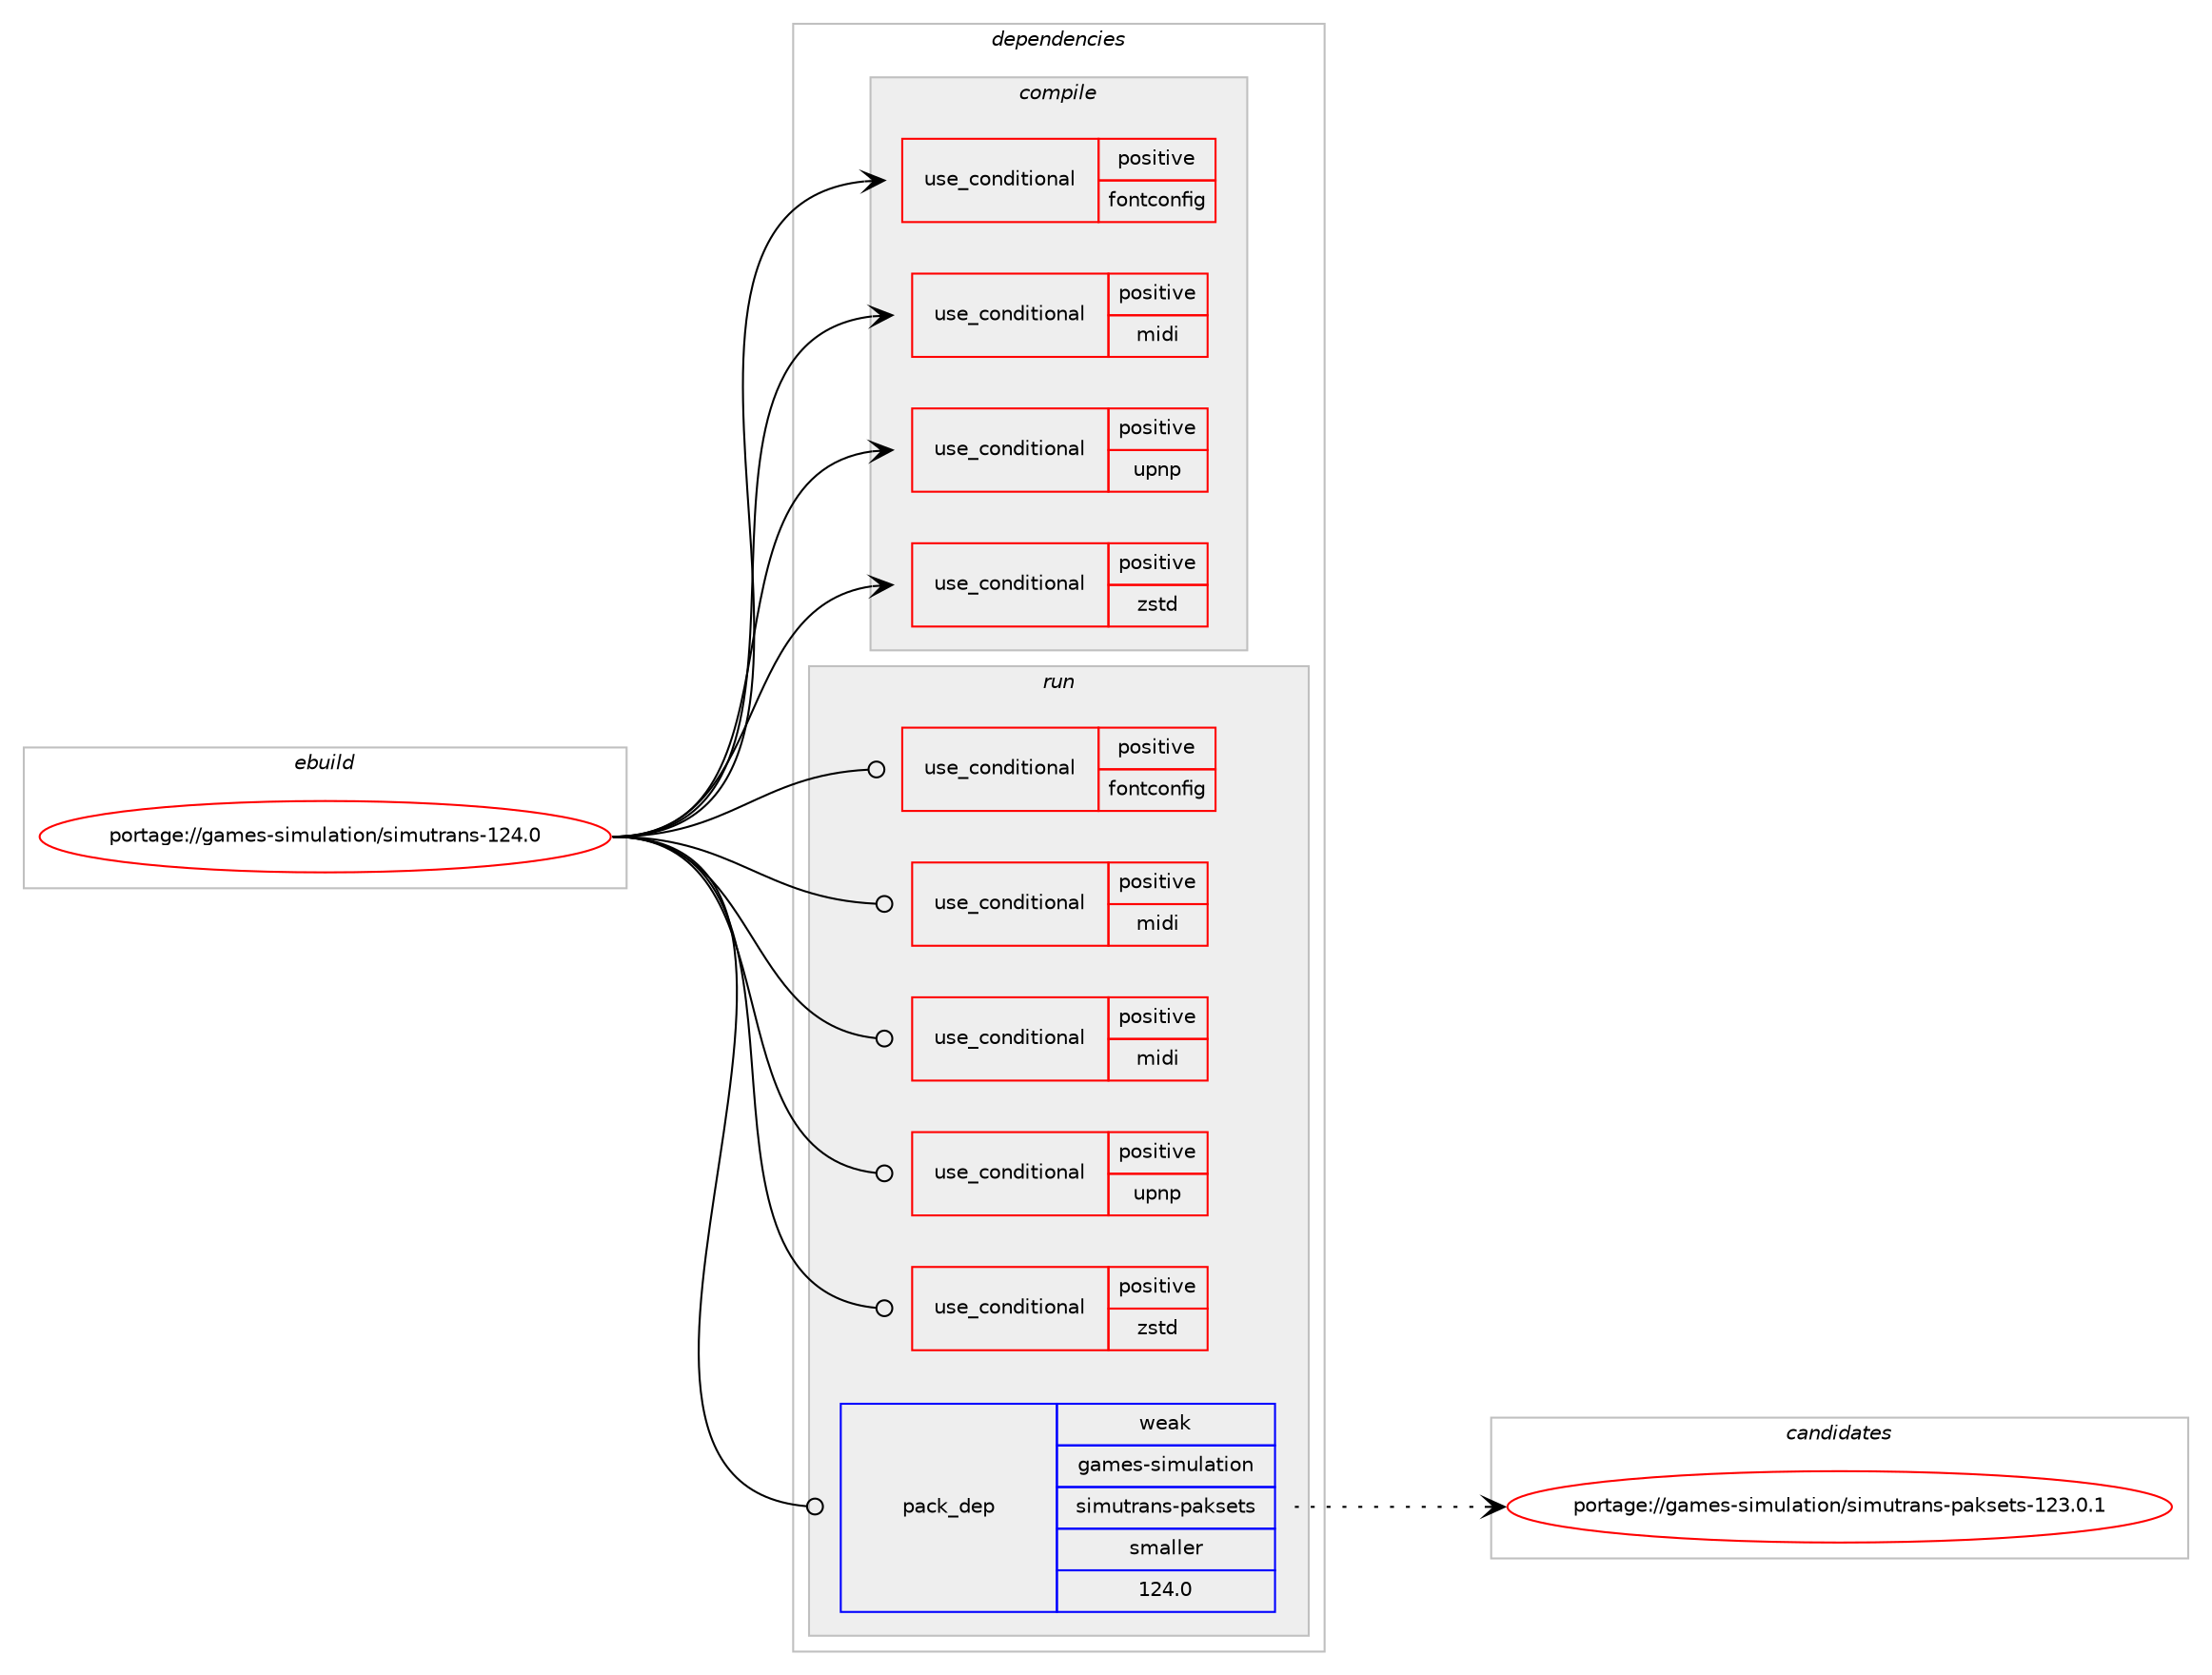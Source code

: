 digraph prolog {

# *************
# Graph options
# *************

newrank=true;
concentrate=true;
compound=true;
graph [rankdir=LR,fontname=Helvetica,fontsize=10,ranksep=1.5];#, ranksep=2.5, nodesep=0.2];
edge  [arrowhead=vee];
node  [fontname=Helvetica,fontsize=10];

# **********
# The ebuild
# **********

subgraph cluster_leftcol {
color=gray;
rank=same;
label=<<i>ebuild</i>>;
id [label="portage://games-simulation/simutrans-124.0", color=red, width=4, href="../games-simulation/simutrans-124.0.svg"];
}

# ****************
# The dependencies
# ****************

subgraph cluster_midcol {
color=gray;
label=<<i>dependencies</i>>;
subgraph cluster_compile {
fillcolor="#eeeeee";
style=filled;
label=<<i>compile</i>>;
subgraph cond63248 {
dependency116757 [label=<<TABLE BORDER="0" CELLBORDER="1" CELLSPACING="0" CELLPADDING="4"><TR><TD ROWSPAN="3" CELLPADDING="10">use_conditional</TD></TR><TR><TD>positive</TD></TR><TR><TD>fontconfig</TD></TR></TABLE>>, shape=none, color=red];
# *** BEGIN UNKNOWN DEPENDENCY TYPE (TODO) ***
# dependency116757 -> package_dependency(portage://games-simulation/simutrans-124.0,install,no,media-libs,fontconfig,none,[,,],[],[])
# *** END UNKNOWN DEPENDENCY TYPE (TODO) ***

}
id:e -> dependency116757:w [weight=20,style="solid",arrowhead="vee"];
subgraph cond63249 {
dependency116758 [label=<<TABLE BORDER="0" CELLBORDER="1" CELLSPACING="0" CELLPADDING="4"><TR><TD ROWSPAN="3" CELLPADDING="10">use_conditional</TD></TR><TR><TD>positive</TD></TR><TR><TD>midi</TD></TR></TABLE>>, shape=none, color=red];
# *** BEGIN UNKNOWN DEPENDENCY TYPE (TODO) ***
# dependency116758 -> package_dependency(portage://games-simulation/simutrans-124.0,install,no,media-sound,fluidsynth,none,[,,],any_same_slot,[use(enable(sdl),none)])
# *** END UNKNOWN DEPENDENCY TYPE (TODO) ***

}
id:e -> dependency116758:w [weight=20,style="solid",arrowhead="vee"];
subgraph cond63250 {
dependency116759 [label=<<TABLE BORDER="0" CELLBORDER="1" CELLSPACING="0" CELLPADDING="4"><TR><TD ROWSPAN="3" CELLPADDING="10">use_conditional</TD></TR><TR><TD>positive</TD></TR><TR><TD>upnp</TD></TR></TABLE>>, shape=none, color=red];
# *** BEGIN UNKNOWN DEPENDENCY TYPE (TODO) ***
# dependency116759 -> package_dependency(portage://games-simulation/simutrans-124.0,install,no,net-libs,miniupnpc,none,[,,],any_same_slot,[])
# *** END UNKNOWN DEPENDENCY TYPE (TODO) ***

}
id:e -> dependency116759:w [weight=20,style="solid",arrowhead="vee"];
subgraph cond63251 {
dependency116760 [label=<<TABLE BORDER="0" CELLBORDER="1" CELLSPACING="0" CELLPADDING="4"><TR><TD ROWSPAN="3" CELLPADDING="10">use_conditional</TD></TR><TR><TD>positive</TD></TR><TR><TD>zstd</TD></TR></TABLE>>, shape=none, color=red];
# *** BEGIN UNKNOWN DEPENDENCY TYPE (TODO) ***
# dependency116760 -> package_dependency(portage://games-simulation/simutrans-124.0,install,no,app-arch,zstd,none,[,,],[],[])
# *** END UNKNOWN DEPENDENCY TYPE (TODO) ***

}
id:e -> dependency116760:w [weight=20,style="solid",arrowhead="vee"];
# *** BEGIN UNKNOWN DEPENDENCY TYPE (TODO) ***
# id -> package_dependency(portage://games-simulation/simutrans-124.0,install,no,app-arch,bzip2,none,[,,],[],[])
# *** END UNKNOWN DEPENDENCY TYPE (TODO) ***

# *** BEGIN UNKNOWN DEPENDENCY TYPE (TODO) ***
# id -> package_dependency(portage://games-simulation/simutrans-124.0,install,no,media-libs,freetype,none,[,,],[],[])
# *** END UNKNOWN DEPENDENCY TYPE (TODO) ***

# *** BEGIN UNKNOWN DEPENDENCY TYPE (TODO) ***
# id -> package_dependency(portage://games-simulation/simutrans-124.0,install,no,media-libs,libpng,none,[,,],[slot(0),equal],[])
# *** END UNKNOWN DEPENDENCY TYPE (TODO) ***

# *** BEGIN UNKNOWN DEPENDENCY TYPE (TODO) ***
# id -> package_dependency(portage://games-simulation/simutrans-124.0,install,no,media-libs,libsdl2,none,[,,],[],[use(enable(sound),none),use(enable(video),none)])
# *** END UNKNOWN DEPENDENCY TYPE (TODO) ***

# *** BEGIN UNKNOWN DEPENDENCY TYPE (TODO) ***
# id -> package_dependency(portage://games-simulation/simutrans-124.0,install,no,sys-libs,zlib,none,[,,],[],[])
# *** END UNKNOWN DEPENDENCY TYPE (TODO) ***

}
subgraph cluster_compileandrun {
fillcolor="#eeeeee";
style=filled;
label=<<i>compile and run</i>>;
}
subgraph cluster_run {
fillcolor="#eeeeee";
style=filled;
label=<<i>run</i>>;
subgraph cond63252 {
dependency116761 [label=<<TABLE BORDER="0" CELLBORDER="1" CELLSPACING="0" CELLPADDING="4"><TR><TD ROWSPAN="3" CELLPADDING="10">use_conditional</TD></TR><TR><TD>positive</TD></TR><TR><TD>fontconfig</TD></TR></TABLE>>, shape=none, color=red];
# *** BEGIN UNKNOWN DEPENDENCY TYPE (TODO) ***
# dependency116761 -> package_dependency(portage://games-simulation/simutrans-124.0,run,no,media-libs,fontconfig,none,[,,],[],[])
# *** END UNKNOWN DEPENDENCY TYPE (TODO) ***

}
id:e -> dependency116761:w [weight=20,style="solid",arrowhead="odot"];
subgraph cond63253 {
dependency116762 [label=<<TABLE BORDER="0" CELLBORDER="1" CELLSPACING="0" CELLPADDING="4"><TR><TD ROWSPAN="3" CELLPADDING="10">use_conditional</TD></TR><TR><TD>positive</TD></TR><TR><TD>midi</TD></TR></TABLE>>, shape=none, color=red];
# *** BEGIN UNKNOWN DEPENDENCY TYPE (TODO) ***
# dependency116762 -> package_dependency(portage://games-simulation/simutrans-124.0,run,no,media-sound,fluid-soundfont,none,[,,],[],[])
# *** END UNKNOWN DEPENDENCY TYPE (TODO) ***

}
id:e -> dependency116762:w [weight=20,style="solid",arrowhead="odot"];
subgraph cond63254 {
dependency116763 [label=<<TABLE BORDER="0" CELLBORDER="1" CELLSPACING="0" CELLPADDING="4"><TR><TD ROWSPAN="3" CELLPADDING="10">use_conditional</TD></TR><TR><TD>positive</TD></TR><TR><TD>midi</TD></TR></TABLE>>, shape=none, color=red];
# *** BEGIN UNKNOWN DEPENDENCY TYPE (TODO) ***
# dependency116763 -> package_dependency(portage://games-simulation/simutrans-124.0,run,no,media-sound,fluidsynth,none,[,,],any_same_slot,[use(enable(sdl),none)])
# *** END UNKNOWN DEPENDENCY TYPE (TODO) ***

}
id:e -> dependency116763:w [weight=20,style="solid",arrowhead="odot"];
subgraph cond63255 {
dependency116764 [label=<<TABLE BORDER="0" CELLBORDER="1" CELLSPACING="0" CELLPADDING="4"><TR><TD ROWSPAN="3" CELLPADDING="10">use_conditional</TD></TR><TR><TD>positive</TD></TR><TR><TD>upnp</TD></TR></TABLE>>, shape=none, color=red];
# *** BEGIN UNKNOWN DEPENDENCY TYPE (TODO) ***
# dependency116764 -> package_dependency(portage://games-simulation/simutrans-124.0,run,no,net-libs,miniupnpc,none,[,,],any_same_slot,[])
# *** END UNKNOWN DEPENDENCY TYPE (TODO) ***

}
id:e -> dependency116764:w [weight=20,style="solid",arrowhead="odot"];
subgraph cond63256 {
dependency116765 [label=<<TABLE BORDER="0" CELLBORDER="1" CELLSPACING="0" CELLPADDING="4"><TR><TD ROWSPAN="3" CELLPADDING="10">use_conditional</TD></TR><TR><TD>positive</TD></TR><TR><TD>zstd</TD></TR></TABLE>>, shape=none, color=red];
# *** BEGIN UNKNOWN DEPENDENCY TYPE (TODO) ***
# dependency116765 -> package_dependency(portage://games-simulation/simutrans-124.0,run,no,app-arch,zstd,none,[,,],[],[])
# *** END UNKNOWN DEPENDENCY TYPE (TODO) ***

}
id:e -> dependency116765:w [weight=20,style="solid",arrowhead="odot"];
# *** BEGIN UNKNOWN DEPENDENCY TYPE (TODO) ***
# id -> package_dependency(portage://games-simulation/simutrans-124.0,run,no,app-arch,bzip2,none,[,,],[],[])
# *** END UNKNOWN DEPENDENCY TYPE (TODO) ***

# *** BEGIN UNKNOWN DEPENDENCY TYPE (TODO) ***
# id -> package_dependency(portage://games-simulation/simutrans-124.0,run,no,media-libs,freetype,none,[,,],[],[])
# *** END UNKNOWN DEPENDENCY TYPE (TODO) ***

# *** BEGIN UNKNOWN DEPENDENCY TYPE (TODO) ***
# id -> package_dependency(portage://games-simulation/simutrans-124.0,run,no,media-libs,libpng,none,[,,],[slot(0),equal],[])
# *** END UNKNOWN DEPENDENCY TYPE (TODO) ***

# *** BEGIN UNKNOWN DEPENDENCY TYPE (TODO) ***
# id -> package_dependency(portage://games-simulation/simutrans-124.0,run,no,media-libs,libsdl2,none,[,,],[],[use(enable(sound),none),use(enable(video),none)])
# *** END UNKNOWN DEPENDENCY TYPE (TODO) ***

# *** BEGIN UNKNOWN DEPENDENCY TYPE (TODO) ***
# id -> package_dependency(portage://games-simulation/simutrans-124.0,run,no,sys-libs,zlib,none,[,,],[],[])
# *** END UNKNOWN DEPENDENCY TYPE (TODO) ***

subgraph pack52005 {
dependency116766 [label=<<TABLE BORDER="0" CELLBORDER="1" CELLSPACING="0" CELLPADDING="4" WIDTH="220"><TR><TD ROWSPAN="6" CELLPADDING="30">pack_dep</TD></TR><TR><TD WIDTH="110">weak</TD></TR><TR><TD>games-simulation</TD></TR><TR><TD>simutrans-paksets</TD></TR><TR><TD>smaller</TD></TR><TR><TD>124.0</TD></TR></TABLE>>, shape=none, color=blue];
}
id:e -> dependency116766:w [weight=20,style="solid",arrowhead="odot"];
}
}

# **************
# The candidates
# **************

subgraph cluster_choices {
rank=same;
color=gray;
label=<<i>candidates</i>>;

subgraph choice52005 {
color=black;
nodesep=1;
choice103971091011154511510510911710897116105111110471151051091171161149711011545112971071151011161154549505146484649 [label="portage://games-simulation/simutrans-paksets-123.0.1", color=red, width=4,href="../games-simulation/simutrans-paksets-123.0.1.svg"];
dependency116766:e -> choice103971091011154511510510911710897116105111110471151051091171161149711011545112971071151011161154549505146484649:w [style=dotted,weight="100"];
}
}

}
